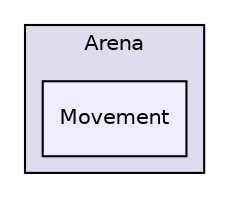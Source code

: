 digraph "Samples/Games/Arena/Movement" {
  compound=true
  node [ fontsize="10", fontname="Helvetica"];
  edge [ labelfontsize="10", labelfontname="Helvetica"];
  subgraph clusterdir_b50ca3cd89a85e7786113a683a01e016 {
    graph [ bgcolor="#ddddee", pencolor="black", label="Arena" fontname="Helvetica", fontsize="10", URL="dir_b50ca3cd89a85e7786113a683a01e016.html"]
  dir_d7dc2eabc309f8539237c3ac4f52add6 [shape=box, label="Movement", style="filled", fillcolor="#eeeeff", pencolor="black", URL="dir_d7dc2eabc309f8539237c3ac4f52add6.html"];
  }
}
